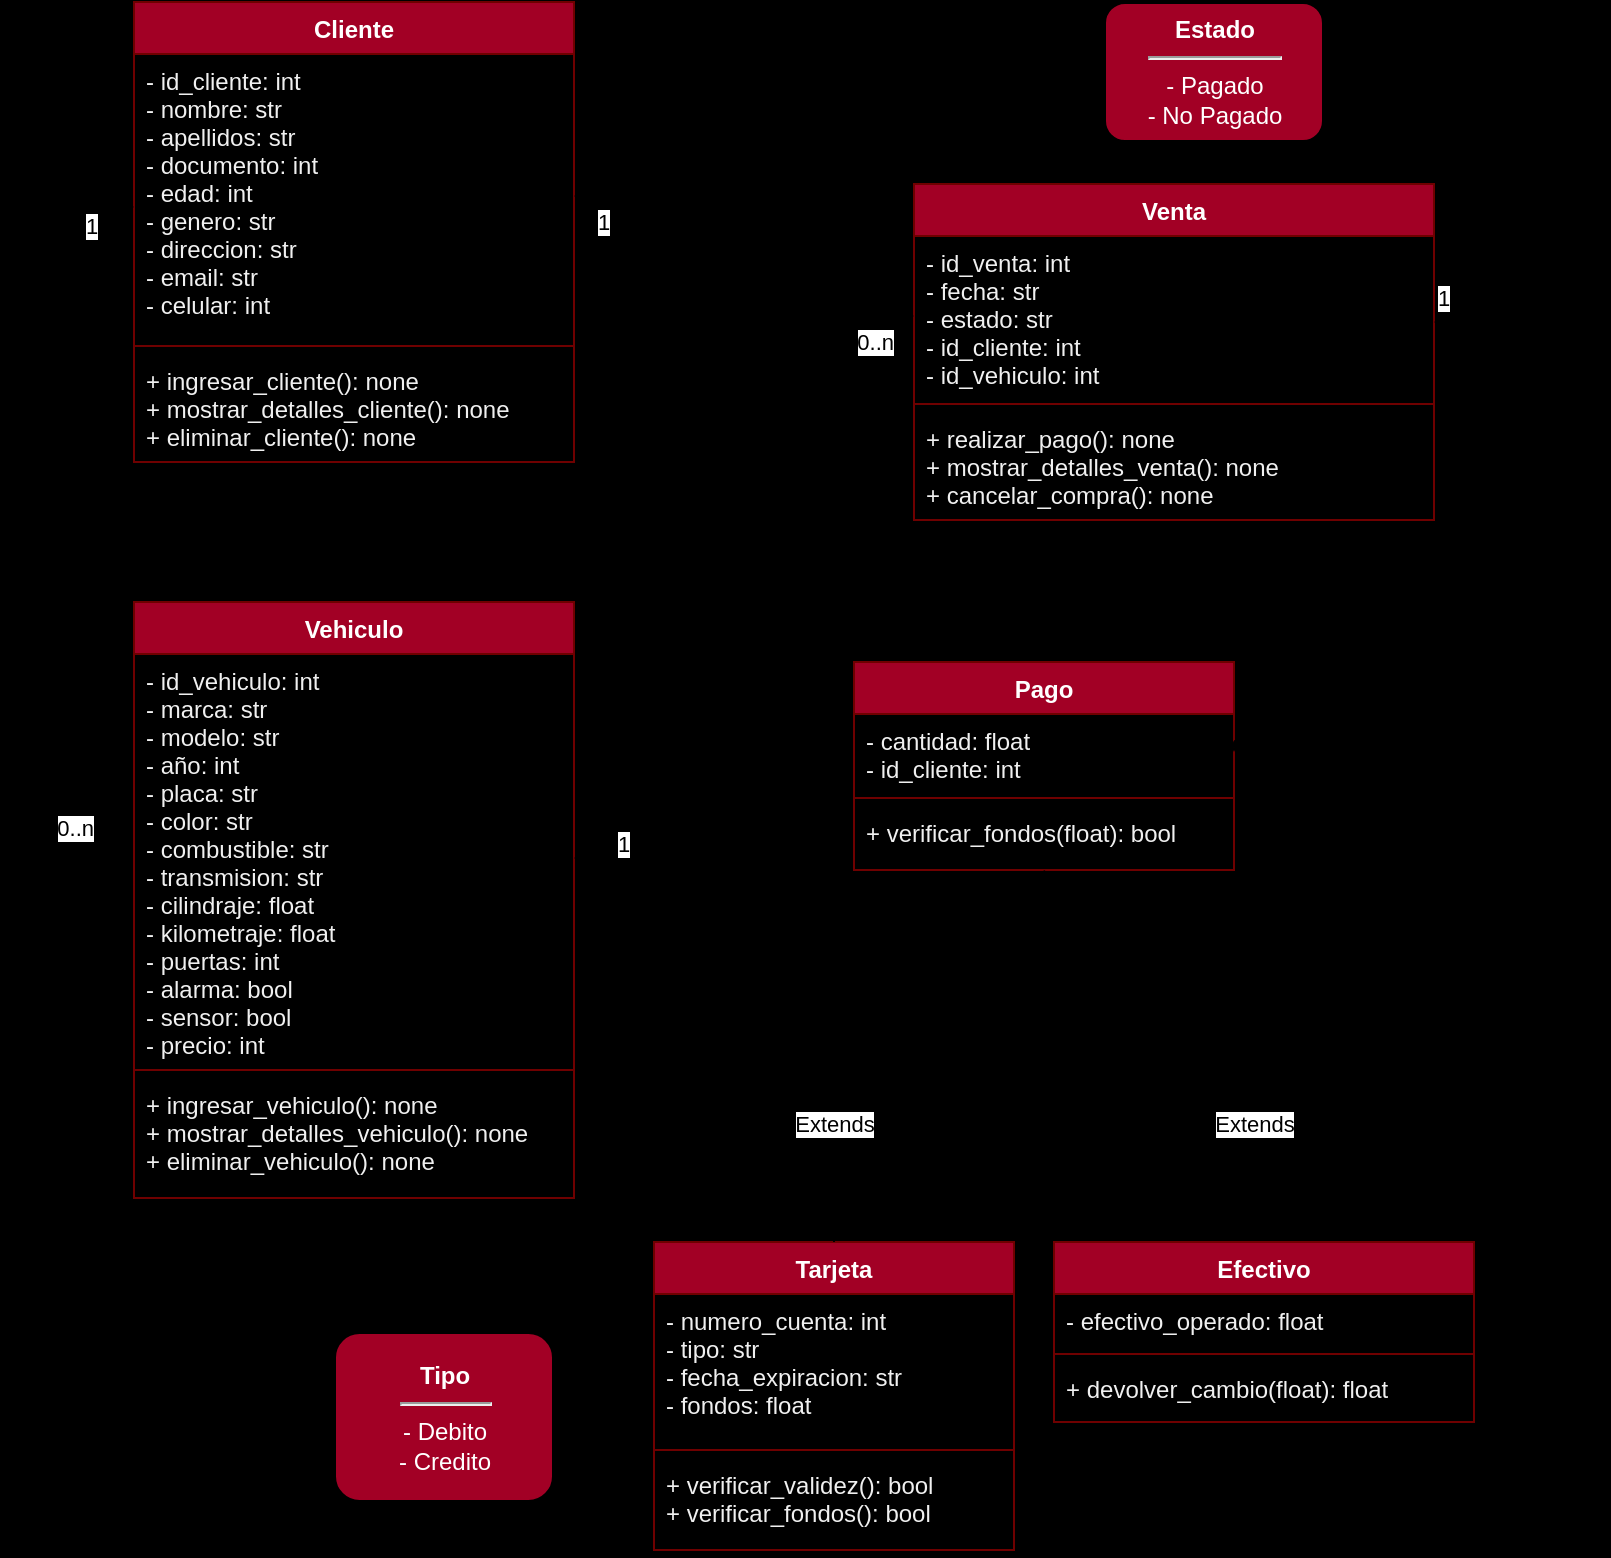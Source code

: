 <mxfile>
    <diagram id="Cf1AXsGbQuAOcQ2hujY1" name="Page-1">
        <mxGraphModel dx="656" dy="467" grid="0" gridSize="10" guides="1" tooltips="1" connect="1" arrows="1" fold="1" page="1" pageScale="1" pageWidth="850" pageHeight="1100" background="#000000" math="0" shadow="0">
            <root>
                <mxCell id="0"/>
                <mxCell id="1" parent="0"/>
                <mxCell id="2" value="Vehiculo" style="swimlane;fontStyle=1;align=center;verticalAlign=top;childLayout=stackLayout;horizontal=1;startSize=26;horizontalStack=0;resizeParent=1;resizeParentMax=0;resizeLast=0;collapsible=1;marginBottom=0;fillColor=#a20025;fontColor=#ffffff;strokeColor=#6F0000;" parent="1" vertex="1">
                    <mxGeometry x="90" y="310" width="220" height="298" as="geometry"/>
                </mxCell>
                <mxCell id="3" value="- id_vehiculo: int&#10;- marca: str&#10;- modelo: str&#10;- año: int&#10;- placa: str&#10;- color: str&#10;- combustible: str&#10;- transmision: str&#10;- cilindraje: float&#10;- kilometraje: float&#10;- puertas: int&#10;- alarma: bool&#10;- sensor: bool&#10;- precio: int&#10;" style="text;strokeColor=none;fillColor=none;align=left;verticalAlign=top;spacingLeft=4;spacingRight=4;overflow=hidden;rotatable=0;points=[[0,0.5],[1,0.5]];portConstraint=eastwest;fontColor=#F0F0F0;" parent="2" vertex="1">
                    <mxGeometry y="26" width="220" height="204" as="geometry"/>
                </mxCell>
                <mxCell id="4" value="" style="line;strokeWidth=1;fillColor=none;align=left;verticalAlign=middle;spacingTop=-1;spacingLeft=3;spacingRight=3;rotatable=0;labelPosition=right;points=[];portConstraint=eastwest;strokeColor=inherit;" parent="2" vertex="1">
                    <mxGeometry y="230" width="220" height="8" as="geometry"/>
                </mxCell>
                <mxCell id="5" value="+ ingresar_vehiculo(): none&#10;+ mostrar_detalles_vehiculo(): none&#10;+ eliminar_vehiculo(): none" style="text;strokeColor=none;fillColor=none;align=left;verticalAlign=top;spacingLeft=4;spacingRight=4;overflow=hidden;rotatable=0;points=[[0,0.5],[1,0.5]];portConstraint=eastwest;fontColor=#F0F0F0;" parent="2" vertex="1">
                    <mxGeometry y="238" width="220" height="60" as="geometry"/>
                </mxCell>
                <mxCell id="6" value="Cliente" style="swimlane;fontStyle=1;align=center;verticalAlign=top;childLayout=stackLayout;horizontal=1;startSize=26;horizontalStack=0;resizeParent=1;resizeParentMax=0;resizeLast=0;collapsible=1;marginBottom=0;fillColor=#a20025;strokeColor=#6F0000;fontColor=#ffffff;" parent="1" vertex="1">
                    <mxGeometry x="90" y="10" width="220" height="230" as="geometry"/>
                </mxCell>
                <mxCell id="7" value="- id_cliente: int&#10;- nombre: str&#10;- apellidos: str&#10;- documento: int&#10;- edad: int&#10;- genero: str&#10;- direccion: str&#10;- email: str&#10;- celular: int" style="text;strokeColor=none;fillColor=none;align=left;verticalAlign=top;spacingLeft=4;spacingRight=4;overflow=hidden;rotatable=0;points=[[0,0.5],[1,0.5]];portConstraint=eastwest;fontColor=#F0F0F0;labelBorderColor=none;" parent="6" vertex="1">
                    <mxGeometry y="26" width="220" height="142" as="geometry"/>
                </mxCell>
                <mxCell id="71" value="1" style="endArrow=open;html=1;endSize=12;startArrow=diamondThin;startSize=14;startFill=0;edgeStyle=orthogonalEdgeStyle;align=left;verticalAlign=bottom;entryX=-0.005;entryY=0.357;entryDx=0;entryDy=0;entryPerimeter=0;" parent="6" target="3" edge="1">
                    <mxGeometry x="-0.868" y="18" relative="1" as="geometry">
                        <mxPoint y="102.5" as="sourcePoint"/>
                        <mxPoint x="-10" y="400" as="targetPoint"/>
                        <Array as="points">
                            <mxPoint x="-50" y="103"/>
                            <mxPoint x="-50" y="399"/>
                        </Array>
                        <mxPoint as="offset"/>
                    </mxGeometry>
                </mxCell>
                <mxCell id="8" value="" style="line;strokeWidth=1;fillColor=none;align=left;verticalAlign=middle;spacingTop=-1;spacingLeft=3;spacingRight=3;rotatable=0;labelPosition=right;points=[];portConstraint=eastwest;strokeColor=inherit;" parent="6" vertex="1">
                    <mxGeometry y="168" width="220" height="8" as="geometry"/>
                </mxCell>
                <mxCell id="9" value="+ ingresar_cliente(): none&#10;+ mostrar_detalles_cliente(): none&#10;+ eliminar_cliente(): none&#10;&#10;" style="text;strokeColor=none;fillColor=none;align=left;verticalAlign=top;spacingLeft=4;spacingRight=4;overflow=hidden;rotatable=0;points=[[0,0.5],[1,0.5]];portConstraint=eastwest;fontColor=#F0F0F0;" parent="6" vertex="1">
                    <mxGeometry y="176" width="220" height="54" as="geometry"/>
                </mxCell>
                <mxCell id="15" value="Tarjeta" style="swimlane;fontStyle=1;align=center;verticalAlign=top;childLayout=stackLayout;horizontal=1;startSize=26;horizontalStack=0;resizeParent=1;resizeParentMax=0;resizeLast=0;collapsible=1;marginBottom=0;fillColor=#a20025;fontColor=#ffffff;strokeColor=#6F0000;" parent="1" vertex="1">
                    <mxGeometry x="350" y="630" width="180" height="154" as="geometry"/>
                </mxCell>
                <mxCell id="16" value="- numero_cuenta: int&#10;- tipo: str&#10;- fecha_expiracion: str&#10;- fondos: float" style="text;strokeColor=none;fillColor=none;align=left;verticalAlign=top;spacingLeft=4;spacingRight=4;overflow=hidden;rotatable=0;points=[[0,0.5],[1,0.5]];portConstraint=eastwest;fontColor=#F0F0F0;" parent="15" vertex="1">
                    <mxGeometry y="26" width="180" height="74" as="geometry"/>
                </mxCell>
                <mxCell id="17" value="" style="line;strokeWidth=1;fillColor=none;align=left;verticalAlign=middle;spacingTop=-1;spacingLeft=3;spacingRight=3;rotatable=0;labelPosition=right;points=[];portConstraint=eastwest;strokeColor=inherit;" parent="15" vertex="1">
                    <mxGeometry y="100" width="180" height="8" as="geometry"/>
                </mxCell>
                <mxCell id="18" value="+ verificar_validez(): bool&#10;+ verificar_fondos(): bool" style="text;strokeColor=none;fillColor=none;align=left;verticalAlign=top;spacingLeft=4;spacingRight=4;overflow=hidden;rotatable=0;points=[[0,0.5],[1,0.5]];portConstraint=eastwest;fontColor=#F0F0F0;" parent="15" vertex="1">
                    <mxGeometry y="108" width="180" height="46" as="geometry"/>
                </mxCell>
                <mxCell id="19" value="Pago" style="swimlane;fontStyle=1;align=center;verticalAlign=top;childLayout=stackLayout;horizontal=1;startSize=26;horizontalStack=0;resizeParent=1;resizeParentMax=0;resizeLast=0;collapsible=1;marginBottom=0;fillColor=#a20025;fontColor=#ffffff;strokeColor=#6F0000;" parent="1" vertex="1">
                    <mxGeometry x="450" y="340" width="190" height="104" as="geometry">
                        <mxRectangle x="450" y="340" width="70" height="30" as="alternateBounds"/>
                    </mxGeometry>
                </mxCell>
                <mxCell id="20" value="- cantidad: float&#10;- id_cliente: int" style="text;strokeColor=none;fillColor=none;align=left;verticalAlign=top;spacingLeft=4;spacingRight=4;overflow=hidden;rotatable=0;points=[[0,0.5],[1,0.5]];portConstraint=eastwest;fontColor=#F0F0F0;" parent="19" vertex="1">
                    <mxGeometry y="26" width="190" height="38" as="geometry"/>
                </mxCell>
                <mxCell id="21" value="" style="line;strokeWidth=1;fillColor=none;align=left;verticalAlign=middle;spacingTop=-1;spacingLeft=3;spacingRight=3;rotatable=0;labelPosition=right;points=[];portConstraint=eastwest;strokeColor=inherit;" parent="19" vertex="1">
                    <mxGeometry y="64" width="190" height="8" as="geometry"/>
                </mxCell>
                <mxCell id="22" value="+ verificar_fondos(float): bool" style="text;strokeColor=none;fillColor=none;align=left;verticalAlign=top;spacingLeft=4;spacingRight=4;overflow=hidden;rotatable=0;points=[[0,0.5],[1,0.5]];portConstraint=eastwest;fontColor=#F0F0F0;" parent="19" vertex="1">
                    <mxGeometry y="72" width="190" height="32" as="geometry"/>
                </mxCell>
                <mxCell id="28" value="Extends" style="endArrow=block;endSize=16;endFill=0;html=1;exitX=0.5;exitY=0;exitDx=0;exitDy=0;" parent="1" source="15" target="22" edge="1">
                    <mxGeometry x="-0.593" width="160" relative="1" as="geometry">
                        <mxPoint x="390" y="470" as="sourcePoint"/>
                        <mxPoint x="440" y="490" as="targetPoint"/>
                        <Array as="points">
                            <mxPoint x="440" y="530"/>
                            <mxPoint x="545" y="530"/>
                        </Array>
                        <mxPoint as="offset"/>
                    </mxGeometry>
                </mxCell>
                <mxCell id="29" value="Extends" style="endArrow=block;endSize=16;endFill=0;html=1;exitX=0.5;exitY=0;exitDx=0;exitDy=0;entryX=0.502;entryY=1;entryDx=0;entryDy=0;entryPerimeter=0;" parent="1" source="51" target="22" edge="1">
                    <mxGeometry x="-0.6" y="5" width="160" relative="1" as="geometry">
                        <mxPoint x="640" y="630" as="sourcePoint"/>
                        <mxPoint x="390" y="510" as="targetPoint"/>
                        <Array as="points">
                            <mxPoint x="655" y="530"/>
                            <mxPoint x="620" y="530"/>
                            <mxPoint x="590" y="530"/>
                            <mxPoint x="560" y="530"/>
                            <mxPoint x="545" y="530"/>
                        </Array>
                        <mxPoint as="offset"/>
                    </mxGeometry>
                </mxCell>
                <mxCell id="37" value="Venta" style="swimlane;fontStyle=1;align=center;verticalAlign=top;childLayout=stackLayout;horizontal=1;startSize=26;horizontalStack=0;resizeParent=1;resizeParentMax=0;resizeLast=0;collapsible=1;marginBottom=0;fillColor=#a20025;fontColor=#ffffff;strokeColor=#6F0000;" parent="1" vertex="1">
                    <mxGeometry x="480" y="101" width="260" height="168" as="geometry"/>
                </mxCell>
                <mxCell id="38" value="- id_venta: int&#10;- fecha: str&#10;- estado: str&#10;- id_cliente: int&#10;- id_vehiculo: int" style="text;strokeColor=none;fillColor=none;align=left;verticalAlign=top;spacingLeft=4;spacingRight=4;overflow=hidden;rotatable=0;points=[[0,0.5],[1,0.5]];portConstraint=eastwest;fontColor=#F0F0F0;" parent="37" vertex="1">
                    <mxGeometry y="26" width="260" height="80" as="geometry"/>
                </mxCell>
                <mxCell id="39" value="" style="line;strokeWidth=1;fillColor=none;align=left;verticalAlign=middle;spacingTop=-1;spacingLeft=3;spacingRight=3;rotatable=0;labelPosition=right;points=[];portConstraint=eastwest;strokeColor=inherit;" parent="37" vertex="1">
                    <mxGeometry y="106" width="260" height="8" as="geometry"/>
                </mxCell>
                <mxCell id="40" value="+ realizar_pago(): none&#10;+ mostrar_detalles_venta(): none&#10;+ cancelar_compra(): none&#10;" style="text;strokeColor=none;fillColor=none;align=left;verticalAlign=top;spacingLeft=4;spacingRight=4;overflow=hidden;rotatable=0;points=[[0,0.5],[1,0.5]];portConstraint=eastwest;fontColor=#F0F0F0;" parent="37" vertex="1">
                    <mxGeometry y="114" width="260" height="54" as="geometry"/>
                </mxCell>
                <mxCell id="46" value="" style="endArrow=open;html=1;endSize=12;startArrow=diamondThin;startSize=14;startFill=0;edgeStyle=orthogonalEdgeStyle;entryX=0;entryY=0.5;entryDx=0;entryDy=0;exitX=1;exitY=0.5;exitDx=0;exitDy=0;" parent="1" source="7" target="38" edge="1">
                    <mxGeometry relative="1" as="geometry">
                        <mxPoint x="490" y="220" as="sourcePoint"/>
                        <mxPoint x="650" y="220" as="targetPoint"/>
                    </mxGeometry>
                </mxCell>
                <mxCell id="47" value="1" style="edgeLabel;resizable=0;html=1;align=left;verticalAlign=top;" parent="46" connectable="0" vertex="1">
                    <mxGeometry x="-1" relative="1" as="geometry">
                        <mxPoint x="10" as="offset"/>
                    </mxGeometry>
                </mxCell>
                <mxCell id="48" value="0..n" style="edgeLabel;resizable=0;html=1;align=right;verticalAlign=top;" parent="46" connectable="0" vertex="1">
                    <mxGeometry x="1" relative="1" as="geometry">
                        <mxPoint x="-10" as="offset"/>
                    </mxGeometry>
                </mxCell>
                <mxCell id="51" value="Efectivo" style="swimlane;fontStyle=1;align=center;verticalAlign=top;childLayout=stackLayout;horizontal=1;startSize=26;horizontalStack=0;resizeParent=1;resizeParentMax=0;resizeLast=0;collapsible=1;marginBottom=0;fillColor=#a20025;fontColor=#ffffff;strokeColor=#6F0000;" parent="1" vertex="1">
                    <mxGeometry x="550" y="630" width="210" height="90" as="geometry"/>
                </mxCell>
                <mxCell id="52" value="- efectivo_operado: float" style="text;strokeColor=none;fillColor=none;align=left;verticalAlign=top;spacingLeft=4;spacingRight=4;overflow=hidden;rotatable=0;points=[[0,0.5],[1,0.5]];portConstraint=eastwest;fontColor=#F0F0F0;" parent="51" vertex="1">
                    <mxGeometry y="26" width="210" height="26" as="geometry"/>
                </mxCell>
                <mxCell id="53" value="" style="line;strokeWidth=1;fillColor=none;align=left;verticalAlign=middle;spacingTop=-1;spacingLeft=3;spacingRight=3;rotatable=0;labelPosition=right;points=[];portConstraint=eastwest;strokeColor=inherit;" parent="51" vertex="1">
                    <mxGeometry y="52" width="210" height="8" as="geometry"/>
                </mxCell>
                <mxCell id="54" value="+ devolver_cambio(float): float" style="text;strokeColor=none;fillColor=none;align=left;verticalAlign=top;spacingLeft=4;spacingRight=4;overflow=hidden;rotatable=0;points=[[0,0.5],[1,0.5]];portConstraint=eastwest;fontColor=#F0F0F0;" parent="51" vertex="1">
                    <mxGeometry y="60" width="210" height="30" as="geometry"/>
                </mxCell>
                <mxCell id="61" value="&lt;b&gt;Estado&lt;br&gt;&lt;/b&gt;&lt;hr&gt;- Pagado&lt;br&gt;- No Pagado" style="html=1;fillColor=#a20025;fontColor=#ffffff;strokeColor=#000000;strokeWidth=2;glass=0;rounded=1;shadow=0;arcSize=15;" parent="1" vertex="1">
                    <mxGeometry x="575" y="10" width="110" height="70" as="geometry"/>
                </mxCell>
                <mxCell id="62" value="1" style="text;html=1;align=center;verticalAlign=middle;resizable=0;points=[];autosize=1;strokeColor=none;fillColor=none;" parent="1" vertex="1">
                    <mxGeometry x="573" y="276" width="30" height="30" as="geometry"/>
                </mxCell>
                <mxCell id="66" value="&lt;b&gt;Tipo&lt;br&gt;&lt;/b&gt;&lt;hr&gt;- Debito&lt;br&gt;- Credito" style="html=1;fillColor=#a20025;fontColor=#ffffff;strokeColor=#000000;strokeWidth=2;rounded=1;arcSize=15;" parent="1" vertex="1">
                    <mxGeometry x="190" y="675" width="110" height="85" as="geometry"/>
                </mxCell>
                <mxCell id="67" value="1" style="endArrow=open;html=1;endSize=12;startArrow=diamondThin;startSize=14;startFill=1;edgeStyle=orthogonalEdgeStyle;align=left;verticalAlign=bottom;exitX=1;exitY=0.5;exitDx=0;exitDy=0;" parent="1" source="3" edge="1">
                    <mxGeometry x="-0.912" y="-2" relative="1" as="geometry">
                        <mxPoint x="290" y="440" as="sourcePoint"/>
                        <mxPoint x="600" y="272" as="targetPoint"/>
                        <Array as="points">
                            <mxPoint x="400" y="438"/>
                            <mxPoint x="400" y="310"/>
                            <mxPoint x="600" y="310"/>
                        </Array>
                        <mxPoint as="offset"/>
                    </mxGeometry>
                </mxCell>
                <mxCell id="69" value="1" style="endArrow=open;html=1;endSize=12;startArrow=diamondThin;startSize=14;startFill=1;edgeStyle=orthogonalEdgeStyle;align=left;verticalAlign=bottom;entryX=1;entryY=0.5;entryDx=0;entryDy=0;" parent="1" target="20" edge="1">
                    <mxGeometry x="-1" y="3" relative="1" as="geometry">
                        <mxPoint x="740" y="170" as="sourcePoint"/>
                        <mxPoint x="660" y="380" as="targetPoint"/>
                        <Array as="points">
                            <mxPoint x="810" y="170"/>
                            <mxPoint x="810" y="378"/>
                        </Array>
                    </mxGeometry>
                </mxCell>
                <mxCell id="73" value="0..n" style="edgeLabel;resizable=0;html=1;align=right;verticalAlign=top;" parent="1" connectable="0" vertex="1">
                    <mxGeometry x="70" y="410" as="geometry"/>
                </mxCell>
            </root>
        </mxGraphModel>
    </diagram>
    <diagram id="JDthp2ymMH9U15GAz3Vg" name="Page-2">
        <mxGraphModel dx="756" dy="392" grid="1" gridSize="10" guides="1" tooltips="1" connect="1" arrows="1" fold="1" page="1" pageScale="1" pageWidth="850" pageHeight="1100" math="0" shadow="0">
            <root>
                <mxCell id="0"/>
                <mxCell id="1" parent="0"/>
                <mxCell id="6f88BUgEilsf_mS2_Gx8-3" value="" style="edgeStyle=none;html=1;" parent="1" source="6f88BUgEilsf_mS2_Gx8-1" target="6f88BUgEilsf_mS2_Gx8-2" edge="1">
                    <mxGeometry relative="1" as="geometry"/>
                </mxCell>
                <mxCell id="6f88BUgEilsf_mS2_Gx8-1" value="mostrar lista de vehiculos disponibles&lt;br&gt;o filtrar por&lt;br&gt;marca, modelo,año, precio" style="rounded=1;whiteSpace=wrap;html=1;" parent="1" vertex="1">
                    <mxGeometry x="310" y="140" width="120" height="80" as="geometry"/>
                </mxCell>
                <mxCell id="6f88BUgEilsf_mS2_Gx8-5" value="" style="edgeStyle=none;html=1;" parent="1" source="6f88BUgEilsf_mS2_Gx8-2" target="6f88BUgEilsf_mS2_Gx8-4" edge="1">
                    <mxGeometry relative="1" as="geometry"/>
                </mxCell>
                <mxCell id="6f88BUgEilsf_mS2_Gx8-7" value="" style="edgeStyle=none;html=1;" parent="1" source="6f88BUgEilsf_mS2_Gx8-2" target="6f88BUgEilsf_mS2_Gx8-6" edge="1">
                    <mxGeometry relative="1" as="geometry"/>
                </mxCell>
                <mxCell id="6f88BUgEilsf_mS2_Gx8-2" value="elegir metodo de pago" style="whiteSpace=wrap;html=1;rounded=1;" parent="1" vertex="1">
                    <mxGeometry x="310" y="260" width="120" height="60" as="geometry"/>
                </mxCell>
                <mxCell id="6f88BUgEilsf_mS2_Gx8-13" value="" style="edgeStyle=none;html=1;" parent="1" source="6f88BUgEilsf_mS2_Gx8-4" target="6f88BUgEilsf_mS2_Gx8-12" edge="1">
                    <mxGeometry relative="1" as="geometry"/>
                </mxCell>
                <mxCell id="6f88BUgEilsf_mS2_Gx8-4" value="tarjeta" style="whiteSpace=wrap;html=1;rounded=1;" parent="1" vertex="1">
                    <mxGeometry x="210" y="380" width="120" height="60" as="geometry"/>
                </mxCell>
                <mxCell id="6f88BUgEilsf_mS2_Gx8-11" value="" style="edgeStyle=none;html=1;" parent="1" source="6f88BUgEilsf_mS2_Gx8-6" target="6f88BUgEilsf_mS2_Gx8-10" edge="1">
                    <mxGeometry relative="1" as="geometry"/>
                </mxCell>
                <mxCell id="6f88BUgEilsf_mS2_Gx8-6" value="efectivo" style="whiteSpace=wrap;html=1;rounded=1;" parent="1" vertex="1">
                    <mxGeometry x="410" y="380" width="120" height="60" as="geometry"/>
                </mxCell>
                <mxCell id="6f88BUgEilsf_mS2_Gx8-10" value="" style="whiteSpace=wrap;html=1;rounded=1;" parent="1" vertex="1">
                    <mxGeometry x="410" y="520" width="120" height="60" as="geometry"/>
                </mxCell>
                <mxCell id="6f88BUgEilsf_mS2_Gx8-12" value="ingresar datos de tarjeta: credito o debito, fecha expiracion. etc" style="whiteSpace=wrap;html=1;rounded=1;" parent="1" vertex="1">
                    <mxGeometry x="210" y="490" width="120" height="80" as="geometry"/>
                </mxCell>
                <mxCell id="6f88BUgEilsf_mS2_Gx8-15" value="" style="edgeStyle=none;html=1;" parent="1" source="6f88BUgEilsf_mS2_Gx8-14" target="6f88BUgEilsf_mS2_Gx8-1" edge="1">
                    <mxGeometry relative="1" as="geometry"/>
                </mxCell>
                <mxCell id="6f88BUgEilsf_mS2_Gx8-14" value="cual su documento?&lt;br&gt;devolver nombres y apellidos&lt;br&gt;preguntar si usted es nombre + apellido" style="rounded=1;whiteSpace=wrap;html=1;" parent="1" vertex="1">
                    <mxGeometry x="310" y="10" width="120" height="90" as="geometry"/>
                </mxCell>
            </root>
        </mxGraphModel>
    </diagram>
</mxfile>